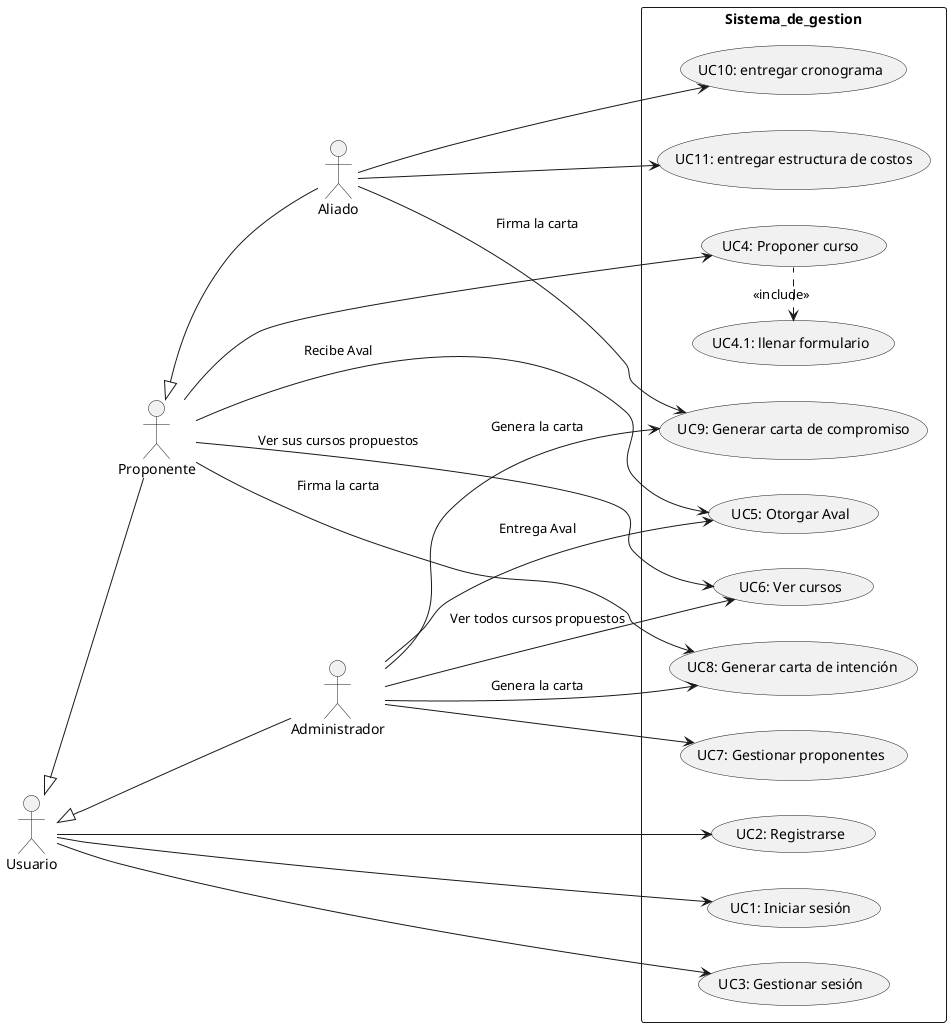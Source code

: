@startuml
@startuml Casos de Usos
left to right direction
actor Usuario
actor Proponente
actor Administrador
actor Aliado
skinparam PackageStyle rectangle

rectangle Sistema_de_gestion{
    usecase "UC2: Registrarse" as UC2
    usecase "UC1: Iniciar sesión" as UC1
    usecase "UC3: Gestionar sesión" as UC3
    usecase "UC4: Proponer curso" as UC4
    usecase "UC4.1: llenar formulario" as UC41
    usecase "UC5: Otorgar Aval" as UC5
    usecase "UC6: Ver cursos" as UC6
    usecase "UC7: Gestionar proponentes" as UC7
    usecase "UC8: Generar carta de intención" as UC8
    usecase "UC9: Generar carta de compromiso" as UC9
    usecase "UC10: entregar cronograma" as UC10
    usecase "UC11: entregar estructura de costos" as UC11
}
Usuario <|-- Proponente
Usuario <|-- Administrador
Proponente <|-- Aliado

Usuario --> UC1
Usuario --> UC2
Usuario --> UC3
Proponente --> UC5 :Recibe Aval
Proponente --> UC4
UC4 .left.> UC41 :<<include>>
Administrador --> UC5: Entrega Aval
Administrador --> UC6 :Ver todos cursos propuestos
Proponente --> UC6 :Ver sus cursos propuestos
Administrador --> UC7
Administrador --> UC8:Genera la carta
Proponente --> UC8:Firma la carta
Administrador --> UC9:Genera la carta
Aliado --> UC9 :Firma la carta
Aliado --> UC10
Aliado --> UC11

@enduml
@enduml